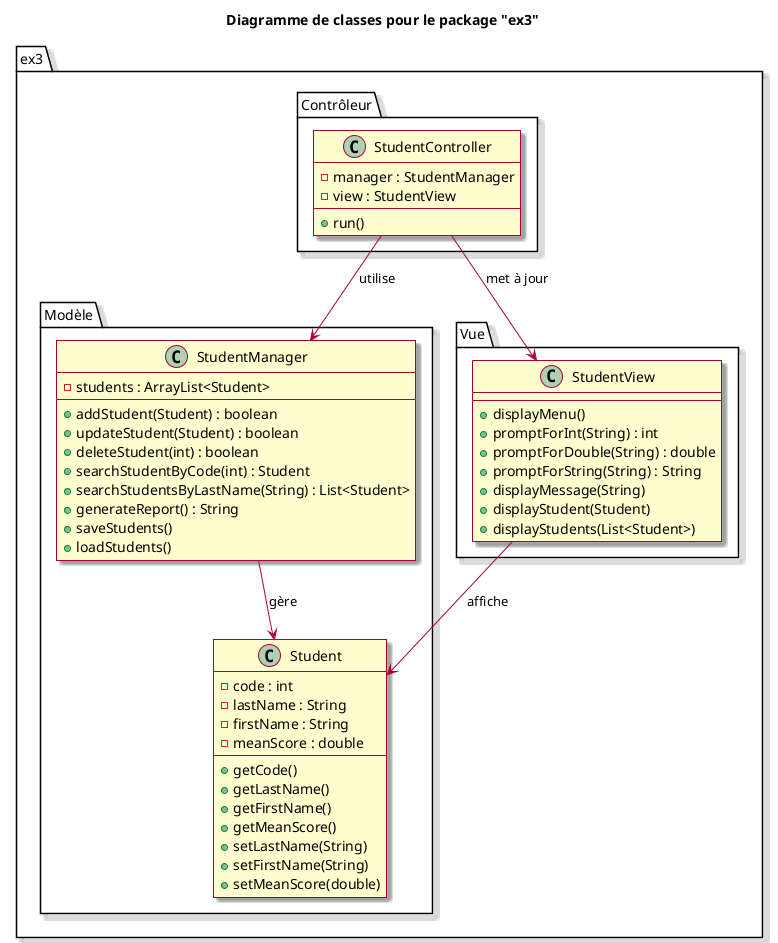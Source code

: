 @startuml
skin rose
title Diagramme de classes pour le package "ex3"
package ex3 {
package "Modèle" {
    class Student {
      - code : int
      - lastName : String
      - firstName : String
      - meanScore : double
      + getCode()
      + getLastName()
      + getFirstName()
      + getMeanScore()
      + setLastName(String)
      + setFirstName(String)
      + setMeanScore(double)
    }
    class StudentManager {
      - students : ArrayList<Student>
      + addStudent(Student) : boolean
      + updateStudent(Student) : boolean
      + deleteStudent(int) : boolean
      + searchStudentByCode(int) : Student
      + searchStudentsByLastName(String) : List<Student>
      + generateReport() : String
      + saveStudents()
      + loadStudents()
    }
}

package "Vue" {
    class StudentView {
      + displayMenu()
      + promptForInt(String) : int
      + promptForDouble(String) : double
      + promptForString(String) : String
      + displayMessage(String)
      + displayStudent(Student)
      + displayStudents(List<Student>)
    }
}

package "Contrôleur" {
    class StudentController {
      - manager : StudentManager
      - view : StudentView
      + run()
    }
}
}

StudentController --> StudentManager : "utilise"
StudentController --> StudentView : "met à jour"
StudentManager --> Student : "gère"
StudentView --> Student : "affiche"

@enduml